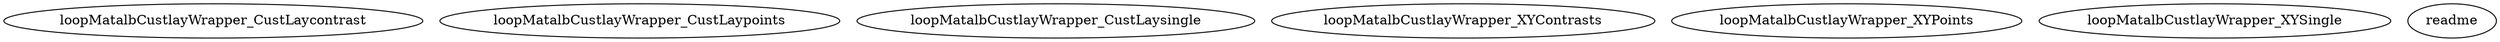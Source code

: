 /* Created by mdot for Matlab */
digraph m2html {

  loopMatalbCustlayWrapper_CustLaycontrast [URL="loopMatalbCustlayWrapper_CustLaycontrast.html"];
  loopMatalbCustlayWrapper_CustLaypoints [URL="loopMatalbCustlayWrapper_CustLaypoints.html"];
  loopMatalbCustlayWrapper_CustLaysingle [URL="loopMatalbCustlayWrapper_CustLaysingle.html"];
  loopMatalbCustlayWrapper_XYContrasts [URL="loopMatalbCustlayWrapper_XYContrasts.html"];
  loopMatalbCustlayWrapper_XYPoints [URL="loopMatalbCustlayWrapper_XYPoints.html"];
  loopMatalbCustlayWrapper_XYSingle [URL="loopMatalbCustlayWrapper_XYSingle.html"];
  readme [URL="readme.html"];
}